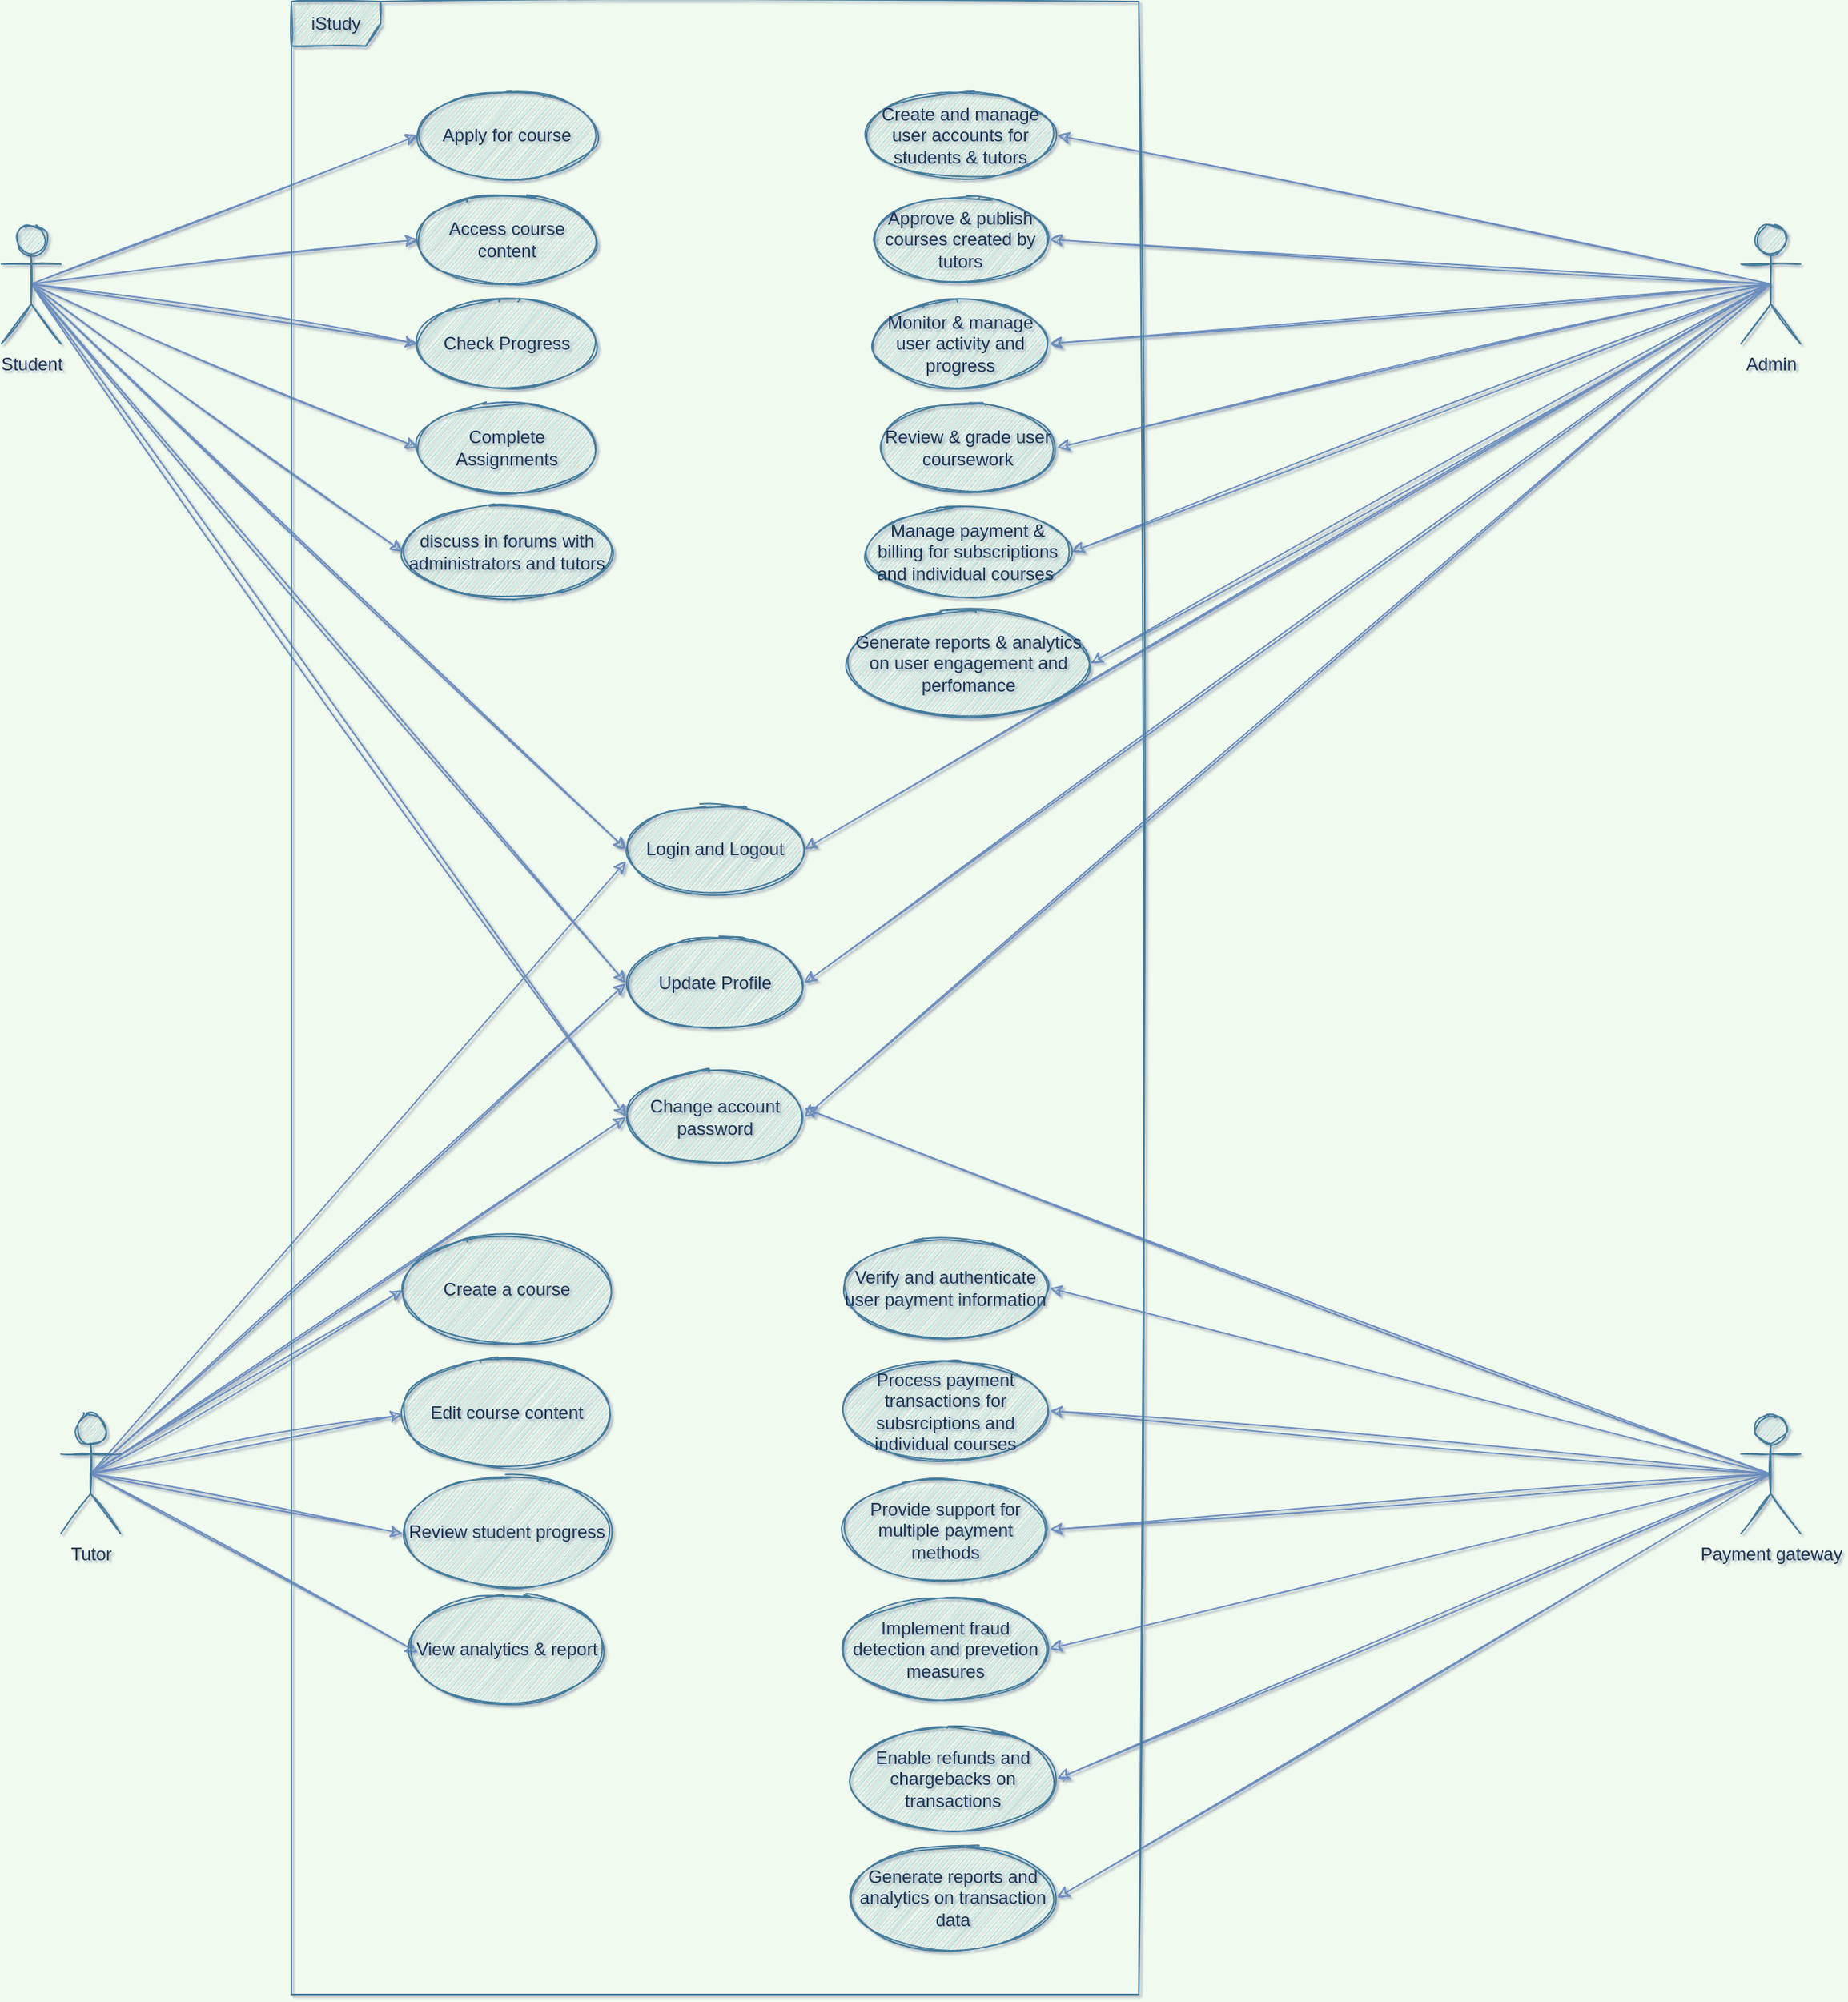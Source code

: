<mxfile version="20.6.2" type="github">
  <diagram id="77M5DZzlKw0vXSLYOGr4" name="Page-1">
    <mxGraphModel dx="1240" dy="746" grid="1" gridSize="10" guides="1" tooltips="1" connect="1" arrows="1" fold="1" page="1" pageScale="1" pageWidth="850" pageHeight="1100" background="#F1FAEE" math="0" shadow="1">
      <root>
        <mxCell id="0" />
        <mxCell id="1" parent="0" />
        <mxCell id="h_8Z6TBlKWMaq-RyWbUh-43" style="edgeStyle=none;shape=connector;rounded=0;sketch=1;hachureGap=4;jiggle=2;orthogonalLoop=1;jettySize=auto;html=1;exitX=0.5;exitY=0.5;exitDx=0;exitDy=0;exitPerimeter=0;entryX=0;entryY=0.5;entryDx=0;entryDy=0;labelBackgroundColor=default;strokeColor=#6c8ebf;fontFamily=Architects Daughter;fontSource=https%3A%2F%2Ffonts.googleapis.com%2Fcss%3Ffamily%3DArchitects%2BDaughter;fontSize=16;fontColor=default;endArrow=classic;fillColor=#dae8fc;" edge="1" parent="1" source="_4nYJw840AXTuQYLou-y-1" target="h_8Z6TBlKWMaq-RyWbUh-20">
          <mxGeometry relative="1" as="geometry" />
        </mxCell>
        <mxCell id="h_8Z6TBlKWMaq-RyWbUh-44" style="edgeStyle=none;shape=connector;rounded=0;sketch=1;hachureGap=4;jiggle=2;orthogonalLoop=1;jettySize=auto;html=1;exitX=0.5;exitY=0.5;exitDx=0;exitDy=0;exitPerimeter=0;entryX=0;entryY=0.5;entryDx=0;entryDy=0;labelBackgroundColor=default;strokeColor=#6c8ebf;fontFamily=Architects Daughter;fontSource=https%3A%2F%2Ffonts.googleapis.com%2Fcss%3Ffamily%3DArchitects%2BDaughter;fontSize=16;fontColor=default;endArrow=classic;fillColor=#dae8fc;" edge="1" parent="1" source="_4nYJw840AXTuQYLou-y-1" target="h_8Z6TBlKWMaq-RyWbUh-24">
          <mxGeometry relative="1" as="geometry" />
        </mxCell>
        <mxCell id="h_8Z6TBlKWMaq-RyWbUh-79" style="edgeStyle=none;shape=connector;rounded=0;sketch=1;hachureGap=4;jiggle=2;orthogonalLoop=1;jettySize=auto;html=1;exitX=0.5;exitY=0.5;exitDx=0;exitDy=0;exitPerimeter=0;entryX=0;entryY=0.5;entryDx=0;entryDy=0;labelBackgroundColor=default;strokeColor=#6c8ebf;fontFamily=Architects Daughter;fontSource=https%3A%2F%2Ffonts.googleapis.com%2Fcss%3Ffamily%3DArchitects%2BDaughter;fontSize=16;fontColor=default;endArrow=classic;fillColor=#dae8fc;" edge="1" parent="1" source="_4nYJw840AXTuQYLou-y-1" target="h_8Z6TBlKWMaq-RyWbUh-25">
          <mxGeometry relative="1" as="geometry" />
        </mxCell>
        <mxCell id="h_8Z6TBlKWMaq-RyWbUh-85" style="edgeStyle=none;shape=connector;rounded=0;sketch=1;hachureGap=4;jiggle=2;orthogonalLoop=1;jettySize=auto;html=1;exitX=0.5;exitY=0.5;exitDx=0;exitDy=0;exitPerimeter=0;entryX=0;entryY=0.5;entryDx=0;entryDy=0;labelBackgroundColor=default;strokeColor=#6c8ebf;fontFamily=Architects Daughter;fontSource=https%3A%2F%2Ffonts.googleapis.com%2Fcss%3Ffamily%3DArchitects%2BDaughter;fontSize=16;fontColor=default;endArrow=classic;fillColor=#dae8fc;" edge="1" parent="1" source="_4nYJw840AXTuQYLou-y-1" target="_4nYJw840AXTuQYLou-y-26">
          <mxGeometry relative="1" as="geometry" />
        </mxCell>
        <mxCell id="h_8Z6TBlKWMaq-RyWbUh-86" style="edgeStyle=none;shape=connector;rounded=0;sketch=1;hachureGap=4;jiggle=2;orthogonalLoop=1;jettySize=auto;html=1;exitX=0.5;exitY=0.5;exitDx=0;exitDy=0;exitPerimeter=0;entryX=0;entryY=0.5;entryDx=0;entryDy=0;labelBackgroundColor=default;strokeColor=#6c8ebf;fontFamily=Architects Daughter;fontSource=https%3A%2F%2Ffonts.googleapis.com%2Fcss%3Ffamily%3DArchitects%2BDaughter;fontSize=16;fontColor=default;endArrow=classic;fillColor=#dae8fc;" edge="1" parent="1" source="_4nYJw840AXTuQYLou-y-1" target="_4nYJw840AXTuQYLou-y-32">
          <mxGeometry relative="1" as="geometry" />
        </mxCell>
        <mxCell id="h_8Z6TBlKWMaq-RyWbUh-87" style="edgeStyle=none;shape=connector;rounded=0;sketch=1;hachureGap=4;jiggle=2;orthogonalLoop=1;jettySize=auto;html=1;exitX=0.5;exitY=0.5;exitDx=0;exitDy=0;exitPerimeter=0;entryX=0;entryY=0.5;entryDx=0;entryDy=0;labelBackgroundColor=default;strokeColor=#6c8ebf;fontFamily=Architects Daughter;fontSource=https%3A%2F%2Ffonts.googleapis.com%2Fcss%3Ffamily%3DArchitects%2BDaughter;fontSize=16;fontColor=default;endArrow=classic;fillColor=#dae8fc;" edge="1" parent="1" source="_4nYJw840AXTuQYLou-y-1" target="_4nYJw840AXTuQYLou-y-30">
          <mxGeometry relative="1" as="geometry" />
        </mxCell>
        <mxCell id="h_8Z6TBlKWMaq-RyWbUh-88" style="edgeStyle=none;shape=connector;rounded=0;sketch=1;hachureGap=4;jiggle=2;orthogonalLoop=1;jettySize=auto;html=1;exitX=0.5;exitY=0.5;exitDx=0;exitDy=0;exitPerimeter=0;entryX=0;entryY=0.5;entryDx=0;entryDy=0;labelBackgroundColor=default;strokeColor=#6c8ebf;fontFamily=Architects Daughter;fontSource=https%3A%2F%2Ffonts.googleapis.com%2Fcss%3Ffamily%3DArchitects%2BDaughter;fontSize=16;fontColor=default;endArrow=classic;fillColor=#dae8fc;" edge="1" parent="1" source="_4nYJw840AXTuQYLou-y-1" target="_4nYJw840AXTuQYLou-y-33">
          <mxGeometry relative="1" as="geometry" />
        </mxCell>
        <mxCell id="h_8Z6TBlKWMaq-RyWbUh-89" style="edgeStyle=none;shape=connector;rounded=0;sketch=1;hachureGap=4;jiggle=2;orthogonalLoop=1;jettySize=auto;html=1;exitX=0.5;exitY=0.5;exitDx=0;exitDy=0;exitPerimeter=0;entryX=0;entryY=0.5;entryDx=0;entryDy=0;labelBackgroundColor=default;strokeColor=#6c8ebf;fontFamily=Architects Daughter;fontSource=https%3A%2F%2Ffonts.googleapis.com%2Fcss%3Ffamily%3DArchitects%2BDaughter;fontSize=16;fontColor=default;endArrow=classic;fillColor=#dae8fc;" edge="1" parent="1" source="_4nYJw840AXTuQYLou-y-1" target="_4nYJw840AXTuQYLou-y-35">
          <mxGeometry relative="1" as="geometry" />
        </mxCell>
        <mxCell id="_4nYJw840AXTuQYLou-y-1" value="Student" style="shape=umlActor;verticalLabelPosition=bottom;verticalAlign=top;html=1;outlineConnect=0;fillColor=#A8DADC;strokeColor=#457B9D;fontColor=#1D3557;rounded=0;sketch=1;" parent="1" vertex="1">
          <mxGeometry x="60" y="160" width="40" height="80" as="geometry" />
        </mxCell>
        <mxCell id="h_8Z6TBlKWMaq-RyWbUh-27" style="rounded=0;sketch=1;hachureGap=4;jiggle=2;orthogonalLoop=1;jettySize=auto;html=1;exitX=0.5;exitY=0.5;exitDx=0;exitDy=0;exitPerimeter=0;fontFamily=Architects Daughter;fontSource=https%3A%2F%2Ffonts.googleapis.com%2Fcss%3Ffamily%3DArchitects%2BDaughter;fontSize=16;fillColor=#dae8fc;strokeColor=#6c8ebf;" edge="1" parent="1" source="_4nYJw840AXTuQYLou-y-8">
          <mxGeometry relative="1" as="geometry">
            <mxPoint x="340" y="1120" as="targetPoint" />
          </mxGeometry>
        </mxCell>
        <mxCell id="h_8Z6TBlKWMaq-RyWbUh-29" style="edgeStyle=none;shape=connector;rounded=0;sketch=1;hachureGap=4;jiggle=2;orthogonalLoop=1;jettySize=auto;html=1;exitX=0.5;exitY=0.5;exitDx=0;exitDy=0;exitPerimeter=0;labelBackgroundColor=default;strokeColor=#6c8ebf;fontFamily=Architects Daughter;fontSource=https%3A%2F%2Ffonts.googleapis.com%2Fcss%3Ffamily%3DArchitects%2BDaughter;fontSize=16;fontColor=default;endArrow=classic;fillColor=#dae8fc;" edge="1" parent="1" source="_4nYJw840AXTuQYLou-y-8">
          <mxGeometry relative="1" as="geometry">
            <mxPoint x="330" y="1040" as="targetPoint" />
          </mxGeometry>
        </mxCell>
        <mxCell id="h_8Z6TBlKWMaq-RyWbUh-30" style="edgeStyle=none;shape=connector;rounded=0;sketch=1;hachureGap=4;jiggle=2;orthogonalLoop=1;jettySize=auto;html=1;exitX=0.5;exitY=0.5;exitDx=0;exitDy=0;exitPerimeter=0;labelBackgroundColor=default;strokeColor=#6c8ebf;fontFamily=Architects Daughter;fontSource=https%3A%2F%2Ffonts.googleapis.com%2Fcss%3Ffamily%3DArchitects%2BDaughter;fontSize=16;fontColor=default;endArrow=classic;fillColor=#dae8fc;" edge="1" parent="1" source="_4nYJw840AXTuQYLou-y-8">
          <mxGeometry relative="1" as="geometry">
            <mxPoint x="330" y="960" as="targetPoint" />
          </mxGeometry>
        </mxCell>
        <mxCell id="h_8Z6TBlKWMaq-RyWbUh-34" style="edgeStyle=none;shape=connector;rounded=0;sketch=1;hachureGap=4;jiggle=2;orthogonalLoop=1;jettySize=auto;html=1;exitX=0.5;exitY=0.5;exitDx=0;exitDy=0;exitPerimeter=0;entryX=0;entryY=0.5;entryDx=0;entryDy=0;labelBackgroundColor=default;strokeColor=#6c8ebf;fontFamily=Architects Daughter;fontSource=https%3A%2F%2Ffonts.googleapis.com%2Fcss%3Ffamily%3DArchitects%2BDaughter;fontSize=16;fontColor=default;endArrow=classic;fillColor=#dae8fc;" edge="1" parent="1" source="_4nYJw840AXTuQYLou-y-8" target="h_8Z6TBlKWMaq-RyWbUh-25">
          <mxGeometry relative="1" as="geometry" />
        </mxCell>
        <mxCell id="h_8Z6TBlKWMaq-RyWbUh-35" style="edgeStyle=none;shape=connector;rounded=0;sketch=1;hachureGap=4;jiggle=2;orthogonalLoop=1;jettySize=auto;html=1;exitX=0.5;exitY=0.5;exitDx=0;exitDy=0;exitPerimeter=0;entryX=0;entryY=0.5;entryDx=0;entryDy=0;labelBackgroundColor=default;strokeColor=#6c8ebf;fontFamily=Architects Daughter;fontSource=https%3A%2F%2Ffonts.googleapis.com%2Fcss%3Ffamily%3DArchitects%2BDaughter;fontSize=16;fontColor=default;endArrow=classic;fillColor=#dae8fc;" edge="1" parent="1" source="_4nYJw840AXTuQYLou-y-8" target="h_8Z6TBlKWMaq-RyWbUh-24">
          <mxGeometry relative="1" as="geometry" />
        </mxCell>
        <mxCell id="h_8Z6TBlKWMaq-RyWbUh-36" style="edgeStyle=none;shape=connector;rounded=0;sketch=1;hachureGap=4;jiggle=2;orthogonalLoop=1;jettySize=auto;html=1;exitX=0.5;exitY=0.5;exitDx=0;exitDy=0;exitPerimeter=0;entryX=0;entryY=0.633;entryDx=0;entryDy=0;entryPerimeter=0;labelBackgroundColor=default;strokeColor=#6c8ebf;fontFamily=Architects Daughter;fontSource=https%3A%2F%2Ffonts.googleapis.com%2Fcss%3Ffamily%3DArchitects%2BDaughter;fontSize=16;fontColor=default;endArrow=classic;fillColor=#dae8fc;" edge="1" parent="1" source="_4nYJw840AXTuQYLou-y-8" target="h_8Z6TBlKWMaq-RyWbUh-20">
          <mxGeometry relative="1" as="geometry" />
        </mxCell>
        <mxCell id="h_8Z6TBlKWMaq-RyWbUh-92" style="edgeStyle=none;shape=connector;rounded=0;sketch=1;hachureGap=4;jiggle=2;orthogonalLoop=1;jettySize=auto;html=1;exitX=0.5;exitY=0.5;exitDx=0;exitDy=0;exitPerimeter=0;entryX=0;entryY=0.5;entryDx=0;entryDy=0;labelBackgroundColor=default;strokeColor=#6c8ebf;fontFamily=Architects Daughter;fontSource=https%3A%2F%2Ffonts.googleapis.com%2Fcss%3Ffamily%3DArchitects%2BDaughter;fontSize=16;fontColor=default;endArrow=classic;fillColor=#dae8fc;" edge="1" parent="1" source="_4nYJw840AXTuQYLou-y-8" target="_4nYJw840AXTuQYLou-y-78">
          <mxGeometry relative="1" as="geometry" />
        </mxCell>
        <mxCell id="_4nYJw840AXTuQYLou-y-8" value="Tutor" style="shape=umlActor;verticalLabelPosition=bottom;verticalAlign=top;html=1;outlineConnect=0;strokeColor=#457B9D;fontFamily=Helvetica;fontSize=12;fontColor=#1D3557;fillColor=#A8DADC;rounded=0;sketch=1;" parent="1" vertex="1">
          <mxGeometry x="100" y="960" width="40" height="80" as="geometry" />
        </mxCell>
        <mxCell id="h_8Z6TBlKWMaq-RyWbUh-46" style="edgeStyle=none;shape=connector;rounded=0;sketch=1;hachureGap=4;jiggle=2;orthogonalLoop=1;jettySize=auto;html=1;exitX=0.5;exitY=0.5;exitDx=0;exitDy=0;exitPerimeter=0;entryX=1;entryY=0.5;entryDx=0;entryDy=0;labelBackgroundColor=default;strokeColor=#6c8ebf;fontFamily=Architects Daughter;fontSource=https%3A%2F%2Ffonts.googleapis.com%2Fcss%3Ffamily%3DArchitects%2BDaughter;fontSize=16;fontColor=default;endArrow=classic;fillColor=#dae8fc;" edge="1" parent="1" source="_4nYJw840AXTuQYLou-y-12" target="h_8Z6TBlKWMaq-RyWbUh-13">
          <mxGeometry relative="1" as="geometry" />
        </mxCell>
        <mxCell id="h_8Z6TBlKWMaq-RyWbUh-47" style="edgeStyle=none;shape=connector;rounded=0;sketch=1;hachureGap=4;jiggle=2;orthogonalLoop=1;jettySize=auto;html=1;exitX=0.5;exitY=0.5;exitDx=0;exitDy=0;exitPerimeter=0;entryX=1;entryY=0.5;entryDx=0;entryDy=0;labelBackgroundColor=default;strokeColor=#6c8ebf;fontFamily=Architects Daughter;fontSource=https%3A%2F%2Ffonts.googleapis.com%2Fcss%3Ffamily%3DArchitects%2BDaughter;fontSize=16;fontColor=default;endArrow=classic;fillColor=#dae8fc;" edge="1" parent="1" source="_4nYJw840AXTuQYLou-y-12" target="h_8Z6TBlKWMaq-RyWbUh-14">
          <mxGeometry relative="1" as="geometry" />
        </mxCell>
        <mxCell id="h_8Z6TBlKWMaq-RyWbUh-48" style="edgeStyle=none;shape=connector;rounded=0;sketch=1;hachureGap=4;jiggle=2;orthogonalLoop=1;jettySize=auto;html=1;exitX=0.5;exitY=0.5;exitDx=0;exitDy=0;exitPerimeter=0;entryX=1;entryY=0.5;entryDx=0;entryDy=0;labelBackgroundColor=default;strokeColor=#6c8ebf;fontFamily=Architects Daughter;fontSource=https%3A%2F%2Ffonts.googleapis.com%2Fcss%3Ffamily%3DArchitects%2BDaughter;fontSize=16;fontColor=default;endArrow=classic;fillColor=#dae8fc;" edge="1" parent="1" source="_4nYJw840AXTuQYLou-y-12" target="h_8Z6TBlKWMaq-RyWbUh-15">
          <mxGeometry relative="1" as="geometry" />
        </mxCell>
        <mxCell id="h_8Z6TBlKWMaq-RyWbUh-49" style="edgeStyle=none;shape=connector;rounded=0;sketch=1;hachureGap=4;jiggle=2;orthogonalLoop=1;jettySize=auto;html=1;exitX=0.5;exitY=0.5;exitDx=0;exitDy=0;exitPerimeter=0;entryX=1;entryY=0.5;entryDx=0;entryDy=0;labelBackgroundColor=default;strokeColor=#6c8ebf;fontFamily=Architects Daughter;fontSource=https%3A%2F%2Ffonts.googleapis.com%2Fcss%3Ffamily%3DArchitects%2BDaughter;fontSize=16;fontColor=default;endArrow=classic;fillColor=#dae8fc;" edge="1" parent="1" source="_4nYJw840AXTuQYLou-y-12" target="h_8Z6TBlKWMaq-RyWbUh-18">
          <mxGeometry relative="1" as="geometry" />
        </mxCell>
        <mxCell id="h_8Z6TBlKWMaq-RyWbUh-50" style="edgeStyle=none;shape=connector;rounded=0;sketch=1;hachureGap=4;jiggle=2;orthogonalLoop=1;jettySize=auto;html=1;exitX=0.5;exitY=0.5;exitDx=0;exitDy=0;exitPerimeter=0;entryX=1;entryY=0.5;entryDx=0;entryDy=0;labelBackgroundColor=default;strokeColor=#6c8ebf;fontFamily=Architects Daughter;fontSource=https%3A%2F%2Ffonts.googleapis.com%2Fcss%3Ffamily%3DArchitects%2BDaughter;fontSize=16;fontColor=default;endArrow=classic;fillColor=#dae8fc;" edge="1" parent="1" source="_4nYJw840AXTuQYLou-y-12" target="h_8Z6TBlKWMaq-RyWbUh-19">
          <mxGeometry relative="1" as="geometry" />
        </mxCell>
        <mxCell id="h_8Z6TBlKWMaq-RyWbUh-51" style="edgeStyle=none;shape=connector;rounded=0;sketch=1;hachureGap=4;jiggle=2;orthogonalLoop=1;jettySize=auto;html=1;exitX=0.5;exitY=0.5;exitDx=0;exitDy=0;exitPerimeter=0;entryX=1;entryY=0.5;entryDx=0;entryDy=0;labelBackgroundColor=default;strokeColor=#6c8ebf;fontFamily=Architects Daughter;fontSource=https%3A%2F%2Ffonts.googleapis.com%2Fcss%3Ffamily%3DArchitects%2BDaughter;fontSize=16;fontColor=default;endArrow=classic;fillColor=#dae8fc;" edge="1" parent="1" source="_4nYJw840AXTuQYLou-y-12" target="h_8Z6TBlKWMaq-RyWbUh-21">
          <mxGeometry relative="1" as="geometry" />
        </mxCell>
        <mxCell id="h_8Z6TBlKWMaq-RyWbUh-52" style="edgeStyle=none;shape=connector;rounded=0;sketch=1;hachureGap=4;jiggle=2;orthogonalLoop=1;jettySize=auto;html=1;exitX=0.5;exitY=0.5;exitDx=0;exitDy=0;exitPerimeter=0;entryX=1;entryY=0.5;entryDx=0;entryDy=0;labelBackgroundColor=default;strokeColor=#6c8ebf;fontFamily=Architects Daughter;fontSource=https%3A%2F%2Ffonts.googleapis.com%2Fcss%3Ffamily%3DArchitects%2BDaughter;fontSize=16;fontColor=default;endArrow=classic;fillColor=#dae8fc;" edge="1" parent="1" source="_4nYJw840AXTuQYLou-y-12" target="h_8Z6TBlKWMaq-RyWbUh-20">
          <mxGeometry relative="1" as="geometry" />
        </mxCell>
        <mxCell id="h_8Z6TBlKWMaq-RyWbUh-55" style="edgeStyle=none;shape=connector;rounded=0;sketch=1;hachureGap=4;jiggle=2;orthogonalLoop=1;jettySize=auto;html=1;exitX=0.5;exitY=0.5;exitDx=0;exitDy=0;exitPerimeter=0;entryX=1;entryY=0.5;entryDx=0;entryDy=0;labelBackgroundColor=default;strokeColor=#6c8ebf;fontFamily=Architects Daughter;fontSource=https%3A%2F%2Ffonts.googleapis.com%2Fcss%3Ffamily%3DArchitects%2BDaughter;fontSize=16;fontColor=default;endArrow=classic;fillColor=#dae8fc;" edge="1" parent="1" source="_4nYJw840AXTuQYLou-y-12" target="h_8Z6TBlKWMaq-RyWbUh-25">
          <mxGeometry relative="1" as="geometry" />
        </mxCell>
        <mxCell id="h_8Z6TBlKWMaq-RyWbUh-76" style="edgeStyle=none;shape=connector;rounded=0;sketch=1;hachureGap=4;jiggle=2;orthogonalLoop=1;jettySize=auto;html=1;exitX=0.5;exitY=0.5;exitDx=0;exitDy=0;exitPerimeter=0;entryX=1;entryY=0.5;entryDx=0;entryDy=0;labelBackgroundColor=default;strokeColor=#6c8ebf;fontFamily=Architects Daughter;fontSource=https%3A%2F%2Ffonts.googleapis.com%2Fcss%3Ffamily%3DArchitects%2BDaughter;fontSize=16;fontColor=default;endArrow=classic;fillColor=#dae8fc;" edge="1" parent="1" source="_4nYJw840AXTuQYLou-y-12" target="h_8Z6TBlKWMaq-RyWbUh-24">
          <mxGeometry relative="1" as="geometry" />
        </mxCell>
        <mxCell id="_4nYJw840AXTuQYLou-y-12" value="Admin" style="shape=umlActor;verticalLabelPosition=bottom;verticalAlign=top;html=1;outlineConnect=0;strokeColor=#457B9D;fontFamily=Helvetica;fontSize=12;fontColor=#1D3557;fillColor=#A8DADC;rounded=0;sketch=1;" parent="1" vertex="1">
          <mxGeometry x="1230" y="160" width="40" height="80" as="geometry" />
        </mxCell>
        <mxCell id="h_8Z6TBlKWMaq-RyWbUh-68" style="edgeStyle=none;shape=connector;rounded=0;sketch=1;hachureGap=4;jiggle=2;orthogonalLoop=1;jettySize=auto;html=1;exitX=0.5;exitY=0.5;exitDx=0;exitDy=0;exitPerimeter=0;entryX=1;entryY=0.5;entryDx=0;entryDy=0;labelBackgroundColor=default;strokeColor=#6c8ebf;fontFamily=Architects Daughter;fontSource=https%3A%2F%2Ffonts.googleapis.com%2Fcss%3Ffamily%3DArchitects%2BDaughter;fontSize=16;fontColor=default;endArrow=classic;fillColor=#dae8fc;" edge="1" parent="1" source="_4nYJw840AXTuQYLou-y-14" target="h_8Z6TBlKWMaq-RyWbUh-67">
          <mxGeometry relative="1" as="geometry" />
        </mxCell>
        <mxCell id="h_8Z6TBlKWMaq-RyWbUh-69" style="edgeStyle=none;shape=connector;rounded=0;sketch=1;hachureGap=4;jiggle=2;orthogonalLoop=1;jettySize=auto;html=1;exitX=0.5;exitY=0.5;exitDx=0;exitDy=0;exitPerimeter=0;entryX=1;entryY=0.5;entryDx=0;entryDy=0;labelBackgroundColor=default;strokeColor=#6c8ebf;fontFamily=Architects Daughter;fontSource=https%3A%2F%2Ffonts.googleapis.com%2Fcss%3Ffamily%3DArchitects%2BDaughter;fontSize=16;fontColor=default;endArrow=classic;fillColor=#dae8fc;" edge="1" parent="1" source="_4nYJw840AXTuQYLou-y-14" target="h_8Z6TBlKWMaq-RyWbUh-66">
          <mxGeometry relative="1" as="geometry" />
        </mxCell>
        <mxCell id="h_8Z6TBlKWMaq-RyWbUh-70" style="edgeStyle=none;shape=connector;rounded=0;sketch=1;hachureGap=4;jiggle=2;orthogonalLoop=1;jettySize=auto;html=1;exitX=0.5;exitY=0.5;exitDx=0;exitDy=0;exitPerimeter=0;entryX=1;entryY=0.5;entryDx=0;entryDy=0;labelBackgroundColor=default;strokeColor=#6c8ebf;fontFamily=Architects Daughter;fontSource=https%3A%2F%2Ffonts.googleapis.com%2Fcss%3Ffamily%3DArchitects%2BDaughter;fontSize=16;fontColor=default;endArrow=classic;fillColor=#dae8fc;" edge="1" parent="1" source="_4nYJw840AXTuQYLou-y-14" target="h_8Z6TBlKWMaq-RyWbUh-63">
          <mxGeometry relative="1" as="geometry" />
        </mxCell>
        <mxCell id="h_8Z6TBlKWMaq-RyWbUh-71" style="edgeStyle=none;shape=connector;rounded=0;sketch=1;hachureGap=4;jiggle=2;orthogonalLoop=1;jettySize=auto;html=1;exitX=0.5;exitY=0.5;exitDx=0;exitDy=0;exitPerimeter=0;entryX=1;entryY=0.5;entryDx=0;entryDy=0;labelBackgroundColor=default;strokeColor=#6c8ebf;fontFamily=Architects Daughter;fontSource=https%3A%2F%2Ffonts.googleapis.com%2Fcss%3Ffamily%3DArchitects%2BDaughter;fontSize=16;fontColor=default;endArrow=classic;fillColor=#dae8fc;" edge="1" parent="1" source="_4nYJw840AXTuQYLou-y-14" target="h_8Z6TBlKWMaq-RyWbUh-62">
          <mxGeometry relative="1" as="geometry" />
        </mxCell>
        <mxCell id="h_8Z6TBlKWMaq-RyWbUh-72" style="edgeStyle=none;shape=connector;rounded=0;sketch=1;hachureGap=4;jiggle=2;orthogonalLoop=1;jettySize=auto;html=1;exitX=0.5;exitY=0.5;exitDx=0;exitDy=0;exitPerimeter=0;entryX=1;entryY=0.5;entryDx=0;entryDy=0;labelBackgroundColor=default;strokeColor=#6c8ebf;fontFamily=Architects Daughter;fontSource=https%3A%2F%2Ffonts.googleapis.com%2Fcss%3Ffamily%3DArchitects%2BDaughter;fontSize=16;fontColor=default;endArrow=classic;fillColor=#dae8fc;" edge="1" parent="1" source="_4nYJw840AXTuQYLou-y-14" target="h_8Z6TBlKWMaq-RyWbUh-60">
          <mxGeometry relative="1" as="geometry" />
        </mxCell>
        <mxCell id="h_8Z6TBlKWMaq-RyWbUh-73" style="edgeStyle=none;shape=connector;rounded=0;sketch=1;hachureGap=4;jiggle=2;orthogonalLoop=1;jettySize=auto;html=1;exitX=0.5;exitY=0.5;exitDx=0;exitDy=0;exitPerimeter=0;entryX=1;entryY=0.5;entryDx=0;entryDy=0;labelBackgroundColor=default;strokeColor=#6c8ebf;fontFamily=Architects Daughter;fontSource=https%3A%2F%2Ffonts.googleapis.com%2Fcss%3Ffamily%3DArchitects%2BDaughter;fontSize=16;fontColor=default;endArrow=classic;fillColor=#dae8fc;" edge="1" parent="1" source="_4nYJw840AXTuQYLou-y-14" target="h_8Z6TBlKWMaq-RyWbUh-61">
          <mxGeometry relative="1" as="geometry" />
        </mxCell>
        <mxCell id="h_8Z6TBlKWMaq-RyWbUh-74" style="edgeStyle=none;shape=connector;rounded=0;sketch=1;hachureGap=4;jiggle=2;orthogonalLoop=1;jettySize=auto;html=1;exitX=0.5;exitY=0.5;exitDx=0;exitDy=0;exitPerimeter=0;entryX=1;entryY=0.4;entryDx=0;entryDy=0;entryPerimeter=0;labelBackgroundColor=default;strokeColor=#6c8ebf;fontFamily=Architects Daughter;fontSource=https%3A%2F%2Ffonts.googleapis.com%2Fcss%3Ffamily%3DArchitects%2BDaughter;fontSize=16;fontColor=default;endArrow=classic;fillColor=#dae8fc;" edge="1" parent="1" source="_4nYJw840AXTuQYLou-y-14" target="h_8Z6TBlKWMaq-RyWbUh-25">
          <mxGeometry relative="1" as="geometry" />
        </mxCell>
        <mxCell id="_4nYJw840AXTuQYLou-y-14" value="Payment gateway&lt;br&gt;" style="shape=umlActor;verticalLabelPosition=bottom;verticalAlign=top;html=1;outlineConnect=0;strokeColor=#457B9D;fontFamily=Helvetica;fontSize=12;fontColor=#1D3557;fillColor=#A8DADC;rounded=0;sketch=1;" parent="1" vertex="1">
          <mxGeometry x="1230" y="960" width="40" height="80" as="geometry" />
        </mxCell>
        <mxCell id="_4nYJw840AXTuQYLou-y-26" value="Apply for course" style="ellipse;whiteSpace=wrap;html=1;strokeColor=#457B9D;fontFamily=Helvetica;fontSize=12;fontColor=#1D3557;fillColor=#A8DADC;rounded=0;sketch=1;" parent="1" vertex="1">
          <mxGeometry x="340" y="70" width="120" height="60" as="geometry" />
        </mxCell>
        <mxCell id="_4nYJw840AXTuQYLou-y-30" value="Check Progress" style="ellipse;whiteSpace=wrap;html=1;strokeColor=#457B9D;fontFamily=Helvetica;fontSize=12;fontColor=#1D3557;fillColor=#A8DADC;rounded=0;sketch=1;" parent="1" vertex="1">
          <mxGeometry x="340" y="210" width="120" height="60" as="geometry" />
        </mxCell>
        <mxCell id="_4nYJw840AXTuQYLou-y-31" style="edgeStyle=orthogonalEdgeStyle;rounded=0;orthogonalLoop=1;jettySize=auto;html=1;exitX=0.5;exitY=1;exitDx=0;exitDy=0;fontFamily=Helvetica;fontSize=12;fontColor=#1D3557;labelBackgroundColor=#F1FAEE;strokeColor=#457B9D;sketch=1;" parent="1" source="_4nYJw840AXTuQYLou-y-26" target="_4nYJw840AXTuQYLou-y-26" edge="1">
          <mxGeometry relative="1" as="geometry" />
        </mxCell>
        <mxCell id="_4nYJw840AXTuQYLou-y-32" value="Access course content" style="ellipse;whiteSpace=wrap;html=1;strokeColor=#457B9D;fontFamily=Helvetica;fontSize=12;fontColor=#1D3557;fillColor=#A8DADC;rounded=0;sketch=1;" parent="1" vertex="1">
          <mxGeometry x="340" y="140" width="120" height="60" as="geometry" />
        </mxCell>
        <mxCell id="_4nYJw840AXTuQYLou-y-33" value="Complete Assignments" style="ellipse;whiteSpace=wrap;html=1;fillColor=#A8DADC;strokeColor=#457B9D;fontColor=#1D3557;rounded=0;sketch=1;" parent="1" vertex="1">
          <mxGeometry x="340" y="280" width="120" height="60" as="geometry" />
        </mxCell>
        <mxCell id="_4nYJw840AXTuQYLou-y-35" value="discuss in forums with administrators and tutors" style="ellipse;whiteSpace=wrap;html=1;fillColor=#A8DADC;strokeColor=#457B9D;fontColor=#1D3557;rounded=0;sketch=1;" parent="1" vertex="1">
          <mxGeometry x="330" y="350" width="140" height="60" as="geometry" />
        </mxCell>
        <mxCell id="_4nYJw840AXTuQYLou-y-78" value="Create a course" style="ellipse;whiteSpace=wrap;html=1;strokeColor=#457B9D;fontFamily=Helvetica;fontSize=12;fontColor=#1D3557;fillColor=#A8DADC;rounded=0;sketch=1;" parent="1" vertex="1">
          <mxGeometry x="330" y="840" width="140" height="72.5" as="geometry" />
        </mxCell>
        <mxCell id="_4nYJw840AXTuQYLou-y-80" value="Edit course content" style="ellipse;whiteSpace=wrap;html=1;strokeColor=#457B9D;fontFamily=Helvetica;fontSize=12;fontColor=#1D3557;fillColor=#A8DADC;rounded=0;sketch=1;" parent="1" vertex="1">
          <mxGeometry x="330" y="922.5" width="140" height="72.5" as="geometry" />
        </mxCell>
        <mxCell id="_4nYJw840AXTuQYLou-y-81" value="Review student progress" style="ellipse;whiteSpace=wrap;html=1;strokeColor=#457B9D;fontFamily=Helvetica;fontSize=12;fontColor=#1D3557;fillColor=#A8DADC;rounded=0;sketch=1;" parent="1" vertex="1">
          <mxGeometry x="330" y="1002.5" width="140" height="72.5" as="geometry" />
        </mxCell>
        <mxCell id="_4nYJw840AXTuQYLou-y-83" value="View analytics &amp;amp; report" style="ellipse;whiteSpace=wrap;html=1;strokeColor=#457B9D;fontFamily=Helvetica;fontSize=12;fontColor=#1D3557;fillColor=#A8DADC;rounded=0;sketch=1;" parent="1" vertex="1">
          <mxGeometry x="335" y="1082.5" width="130" height="70" as="geometry" />
        </mxCell>
        <mxCell id="h_8Z6TBlKWMaq-RyWbUh-12" value="iStudy" style="shape=umlFrame;whiteSpace=wrap;html=1;strokeColor=#457B9D;fontFamily=Helvetica;fontSize=12;fontColor=#1D3557;fillColor=#A8DADC;rounded=0;sketch=1;" vertex="1" parent="1">
          <mxGeometry x="255" y="10" width="570" height="1340" as="geometry" />
        </mxCell>
        <mxCell id="h_8Z6TBlKWMaq-RyWbUh-13" value="Create and manage user accounts for students &amp;amp; tutors" style="ellipse;whiteSpace=wrap;html=1;fillColor=#A8DADC;strokeColor=#457B9D;fontColor=#1D3557;rounded=0;sketch=1;" vertex="1" parent="1">
          <mxGeometry x="640" y="70" width="130" height="60" as="geometry" />
        </mxCell>
        <mxCell id="h_8Z6TBlKWMaq-RyWbUh-14" value="Approve &amp;amp; publish courses created by tutors" style="ellipse;whiteSpace=wrap;html=1;fillColor=#A8DADC;strokeColor=#457B9D;fontColor=#1D3557;rounded=0;sketch=1;" vertex="1" parent="1">
          <mxGeometry x="645" y="140" width="120" height="60" as="geometry" />
        </mxCell>
        <mxCell id="h_8Z6TBlKWMaq-RyWbUh-15" value="Monitor &amp;amp; manage user activity and progress" style="ellipse;whiteSpace=wrap;html=1;fillColor=#A8DADC;strokeColor=#457B9D;fontColor=#1D3557;rounded=0;sketch=1;" vertex="1" parent="1">
          <mxGeometry x="645" y="210" width="120" height="60" as="geometry" />
        </mxCell>
        <mxCell id="h_8Z6TBlKWMaq-RyWbUh-18" value="Review &amp;amp; grade user coursework" style="ellipse;whiteSpace=wrap;html=1;fillColor=#A8DADC;strokeColor=#457B9D;fontColor=#1D3557;rounded=0;sketch=1;" vertex="1" parent="1">
          <mxGeometry x="650" y="280" width="120" height="60" as="geometry" />
        </mxCell>
        <mxCell id="h_8Z6TBlKWMaq-RyWbUh-19" value="Manage payment &amp;amp; billing for subscriptions and individual courses&amp;nbsp;" style="ellipse;whiteSpace=wrap;html=1;fillColor=#A8DADC;strokeColor=#457B9D;fontColor=#1D3557;rounded=0;sketch=1;" vertex="1" parent="1">
          <mxGeometry x="640" y="350" width="140" height="60" as="geometry" />
        </mxCell>
        <mxCell id="h_8Z6TBlKWMaq-RyWbUh-20" value="Login and Logout" style="ellipse;whiteSpace=wrap;html=1;fillColor=#A8DADC;strokeColor=#457B9D;fontColor=#1D3557;rounded=0;sketch=1;" vertex="1" parent="1">
          <mxGeometry x="480" y="550" width="120" height="60" as="geometry" />
        </mxCell>
        <mxCell id="h_8Z6TBlKWMaq-RyWbUh-21" value="Generate reports &amp;amp; analytics on user engagement and perfomance" style="ellipse;whiteSpace=wrap;html=1;fillColor=#A8DADC;strokeColor=#457B9D;fontColor=#1D3557;rounded=0;sketch=1;" vertex="1" parent="1">
          <mxGeometry x="627.5" y="420" width="165" height="70" as="geometry" />
        </mxCell>
        <mxCell id="h_8Z6TBlKWMaq-RyWbUh-24" value="Update Profile" style="ellipse;whiteSpace=wrap;html=1;fillColor=#A8DADC;strokeColor=#457B9D;fontColor=#1D3557;rounded=0;sketch=1;" vertex="1" parent="1">
          <mxGeometry x="480" y="640" width="120" height="60" as="geometry" />
        </mxCell>
        <mxCell id="h_8Z6TBlKWMaq-RyWbUh-25" value="Change account password" style="ellipse;whiteSpace=wrap;html=1;fillColor=#A8DADC;strokeColor=#457B9D;fontColor=#1D3557;rounded=0;sketch=1;" vertex="1" parent="1">
          <mxGeometry x="480" y="730" width="120" height="60" as="geometry" />
        </mxCell>
        <mxCell id="h_8Z6TBlKWMaq-RyWbUh-60" value="Process payment transactions for subsrciptions and individual courses" style="ellipse;whiteSpace=wrap;html=1;fillColor=#A8DADC;strokeColor=#457B9D;fontColor=#1D3557;rounded=0;sketch=1;" vertex="1" parent="1">
          <mxGeometry x="625" y="922.5" width="140" height="70" as="geometry" />
        </mxCell>
        <mxCell id="h_8Z6TBlKWMaq-RyWbUh-61" value="Verify and authenticate user payment information" style="ellipse;whiteSpace=wrap;html=1;fillColor=#A8DADC;strokeColor=#457B9D;fontColor=#1D3557;rounded=0;sketch=1;" vertex="1" parent="1">
          <mxGeometry x="625" y="840" width="140" height="70" as="geometry" />
        </mxCell>
        <mxCell id="h_8Z6TBlKWMaq-RyWbUh-62" value="Provide support for multiple payment methods" style="ellipse;whiteSpace=wrap;html=1;fillColor=#A8DADC;strokeColor=#457B9D;fontColor=#1D3557;rounded=0;sketch=1;" vertex="1" parent="1">
          <mxGeometry x="625" y="1002.5" width="140" height="70" as="geometry" />
        </mxCell>
        <mxCell id="h_8Z6TBlKWMaq-RyWbUh-63" value="Implement fraud detection and prevetion measures" style="ellipse;whiteSpace=wrap;html=1;fillColor=#A8DADC;strokeColor=#457B9D;fontColor=#1D3557;rounded=0;sketch=1;" vertex="1" parent="1">
          <mxGeometry x="625" y="1082.5" width="140" height="70" as="geometry" />
        </mxCell>
        <mxCell id="h_8Z6TBlKWMaq-RyWbUh-66" value="Enable refunds and chargebacks on transactions" style="ellipse;whiteSpace=wrap;html=1;fillColor=#A8DADC;strokeColor=#457B9D;fontColor=#1D3557;rounded=0;sketch=1;" vertex="1" parent="1">
          <mxGeometry x="630" y="1170" width="140" height="70" as="geometry" />
        </mxCell>
        <mxCell id="h_8Z6TBlKWMaq-RyWbUh-67" value="Generate reports and analytics on transaction data" style="ellipse;whiteSpace=wrap;html=1;fillColor=#A8DADC;strokeColor=#457B9D;fontColor=#1D3557;rounded=0;sketch=1;" vertex="1" parent="1">
          <mxGeometry x="630" y="1250" width="140" height="70" as="geometry" />
        </mxCell>
      </root>
    </mxGraphModel>
  </diagram>
</mxfile>

